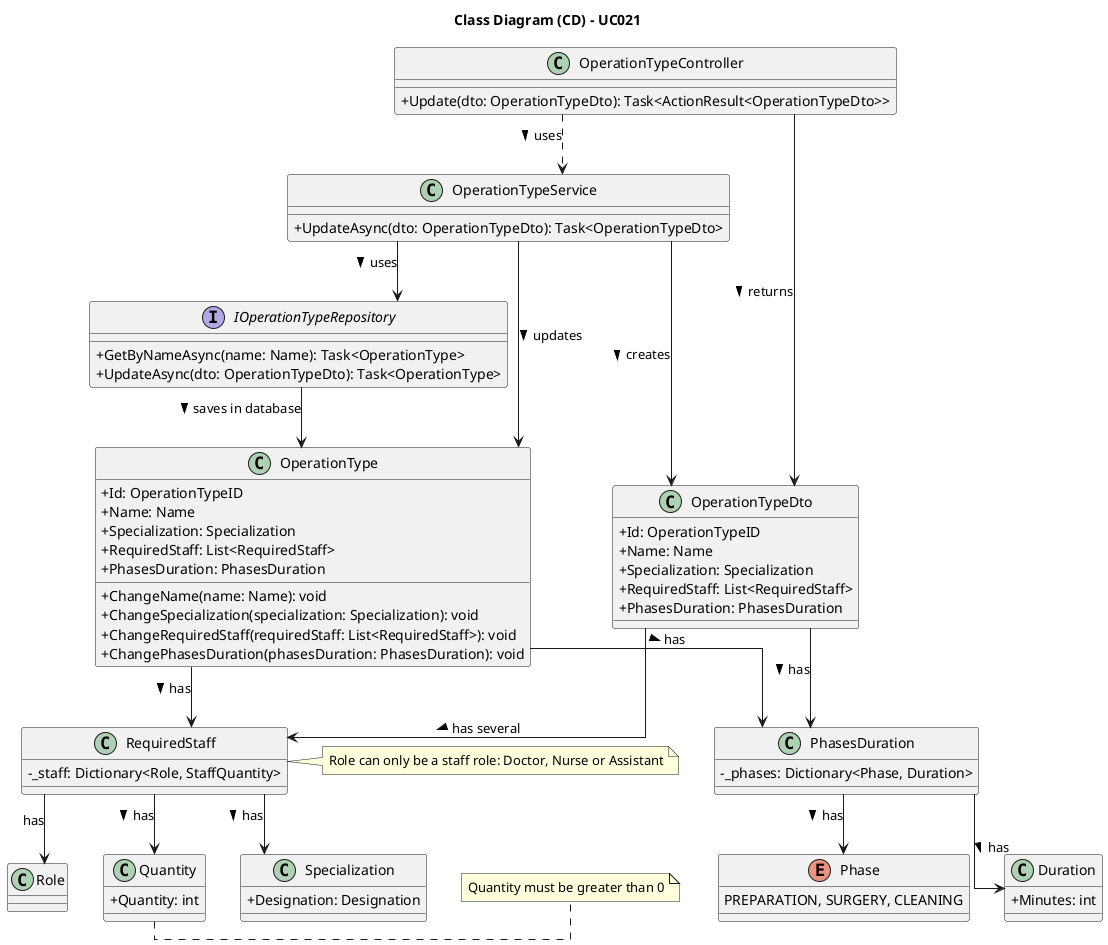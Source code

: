 @startuml uc021-class-diagram

skinparam packageStyle rectangle
skinparam shadowing false
skinparam classAttributeIconSize 0
skinparam linetype ortho

left to right direction
top to bottom direction

title Class Diagram (CD) - UC021

class OperationTypeController {
    +Update(dto: OperationTypeDto): Task<ActionResult<OperationTypeDto>>
}

class OperationTypeService {
    +UpdateAsync(dto: OperationTypeDto): Task<OperationTypeDto>
}

interface IOperationTypeRepository {
    +GetByNameAsync(name: Name): Task<OperationType>
    +UpdateAsync(dto: OperationTypeDto): Task<OperationType>
}

class OperationType {
    +Id: OperationTypeID
    +Name: Name
    +Specialization: Specialization
    +RequiredStaff: List<RequiredStaff>
    +PhasesDuration: PhasesDuration
    +ChangeName(name: Name): void
    +ChangeSpecialization(specialization: Specialization): void
    +ChangeRequiredStaff(requiredStaff: List<RequiredStaff>): void
    +ChangePhasesDuration(phasesDuration: PhasesDuration): void
}

class OperationTypeDto {
    +Id: OperationTypeID
    +Name: Name
    +Specialization: Specialization
    +RequiredStaff: List<RequiredStaff>
    +PhasesDuration: PhasesDuration
}

class RequiredStaff {
    - _staff: Dictionary<Role, StaffQuantity>
}
note right of RequiredStaff
    Role can only be a staff role: Doctor, Nurse or Assistant
end note

class Quantity {
    +Quantity: int
}
note right of Quantity
    Quantity must be greater than 0
end note

class Specialization {
    +Designation: Designation
}

class PhasesDuration {
    - _phases: Dictionary<Phase, Duration>
}

enum Phase {
    PREPARATION, SURGERY, CLEANING
}

class Duration {
    +Minutes: int
}

' class Name {
'     +Name: string
' }

' class OperationTypeID {
'     +Id: Guid
' }

' enum Role {
'     ADMIN, DOCTOR, NURSE, TECHNICIAN, PATIENT
' }

' enum Status {
'     ACTIVE, INACTIVE
' }

OperationTypeController .> OperationTypeService : > uses
OperationTypeController ----> OperationTypeDto : > returns

OperationTypeService -> IOperationTypeRepository : > uses
OperationTypeService ---> OperationType : > updates
OperationTypeService ---> OperationTypeDto : > creates

IOperationTypeRepository --> OperationType : > saves in database

' OperationType --> OperationTypeID : > has
' OperationType --> Name : > has
' OperationType --> Status : > has
' OperationType --> Specialization : > has
OperationType --> RequiredStaff : > has
OperationType --> PhasesDuration : > has

' OperationTypeDto --> OperationTypeID : > has
' OperationTypeDto --> Name : > has
' OperationTypeDto --> Status : > has
' OperationTypeDto --> Specialization : > has
OperationTypeDto --> RequiredStaff : > has several
OperationTypeDto --> PhasesDuration : > has

RequiredStaff --> Role: has
RequiredStaff --> Specialization : > has
RequiredStaff --> Quantity : > has

PhasesDuration --> Phase : > has
PhasesDuration --> Duration : > has

@enduml